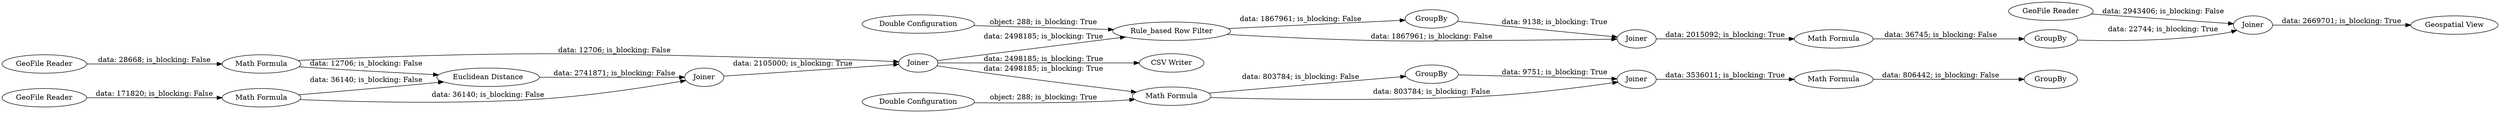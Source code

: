 digraph {
	"2715699765433524673_15" [label=Joiner]
	"2715699765433524673_23" [label="CSV Writer"]
	"2715699765433524673_16" [label="Geospatial View"]
	"2715699765433524673_3" [label="Math Formula"]
	"2715699765433524673_19" [label=GroupBy]
	"2715699765433524673_14" [label="GeoFile Reader"]
	"2715699765433524673_21" [label="Math Formula"]
	"2715699765433524673_20" [label=Joiner]
	"2715699765433524673_8" [label="Double Configuration"]
	"2715699765433524673_2" [label="GeoFile Reader"]
	"2715699765433524673_10" [label=GroupBy]
	"2715699765433524673_7" [label=Joiner]
	"2715699765433524673_13" [label=GroupBy]
	"2715699765433524673_17" [label="Double Configuration"]
	"2715699765433524673_22" [label=GroupBy]
	"2715699765433524673_12" [label="Math Formula"]
	"2715699765433524673_4" [label="Math Formula"]
	"2715699765433524673_1" [label="GeoFile Reader"]
	"2715699765433524673_6" [label=Joiner]
	"2715699765433524673_5" [label="Euclidean Distance"]
	"2715699765433524673_11" [label=Joiner]
	"2715699765433524673_9" [label="Rule_based Row Filter"]
	"2715699765433524673_18" [label="Math Formula"]
	"2715699765433524673_14" -> "2715699765433524673_15" [label="data: 2943406; is_blocking: False"]
	"2715699765433524673_20" -> "2715699765433524673_21" [label="data: 3536011; is_blocking: True"]
	"2715699765433524673_4" -> "2715699765433524673_5" [label="data: 12706; is_blocking: False"]
	"2715699765433524673_17" -> "2715699765433524673_18" [label="object: 288; is_blocking: True"]
	"2715699765433524673_6" -> "2715699765433524673_7" [label="data: 2105000; is_blocking: True"]
	"2715699765433524673_7" -> "2715699765433524673_18" [label="data: 2498185; is_blocking: True"]
	"2715699765433524673_11" -> "2715699765433524673_12" [label="data: 2015092; is_blocking: True"]
	"2715699765433524673_9" -> "2715699765433524673_10" [label="data: 1867961; is_blocking: False"]
	"2715699765433524673_15" -> "2715699765433524673_16" [label="data: 2669701; is_blocking: True"]
	"2715699765433524673_7" -> "2715699765433524673_9" [label="data: 2498185; is_blocking: True"]
	"2715699765433524673_12" -> "2715699765433524673_13" [label="data: 36745; is_blocking: False"]
	"2715699765433524673_8" -> "2715699765433524673_9" [label="object: 288; is_blocking: True"]
	"2715699765433524673_10" -> "2715699765433524673_11" [label="data: 9138; is_blocking: True"]
	"2715699765433524673_4" -> "2715699765433524673_7" [label="data: 12706; is_blocking: False"]
	"2715699765433524673_3" -> "2715699765433524673_5" [label="data: 36140; is_blocking: False"]
	"2715699765433524673_7" -> "2715699765433524673_23" [label="data: 2498185; is_blocking: True"]
	"2715699765433524673_1" -> "2715699765433524673_3" [label="data: 171820; is_blocking: False"]
	"2715699765433524673_18" -> "2715699765433524673_20" [label="data: 803784; is_blocking: False"]
	"2715699765433524673_2" -> "2715699765433524673_4" [label="data: 28668; is_blocking: False"]
	"2715699765433524673_5" -> "2715699765433524673_6" [label="data: 2741871; is_blocking: False"]
	"2715699765433524673_3" -> "2715699765433524673_6" [label="data: 36140; is_blocking: False"]
	"2715699765433524673_13" -> "2715699765433524673_15" [label="data: 22744; is_blocking: True"]
	"2715699765433524673_21" -> "2715699765433524673_22" [label="data: 806442; is_blocking: False"]
	"2715699765433524673_19" -> "2715699765433524673_20" [label="data: 9751; is_blocking: True"]
	"2715699765433524673_9" -> "2715699765433524673_11" [label="data: 1867961; is_blocking: False"]
	"2715699765433524673_18" -> "2715699765433524673_19" [label="data: 803784; is_blocking: False"]
	rankdir=LR
}
